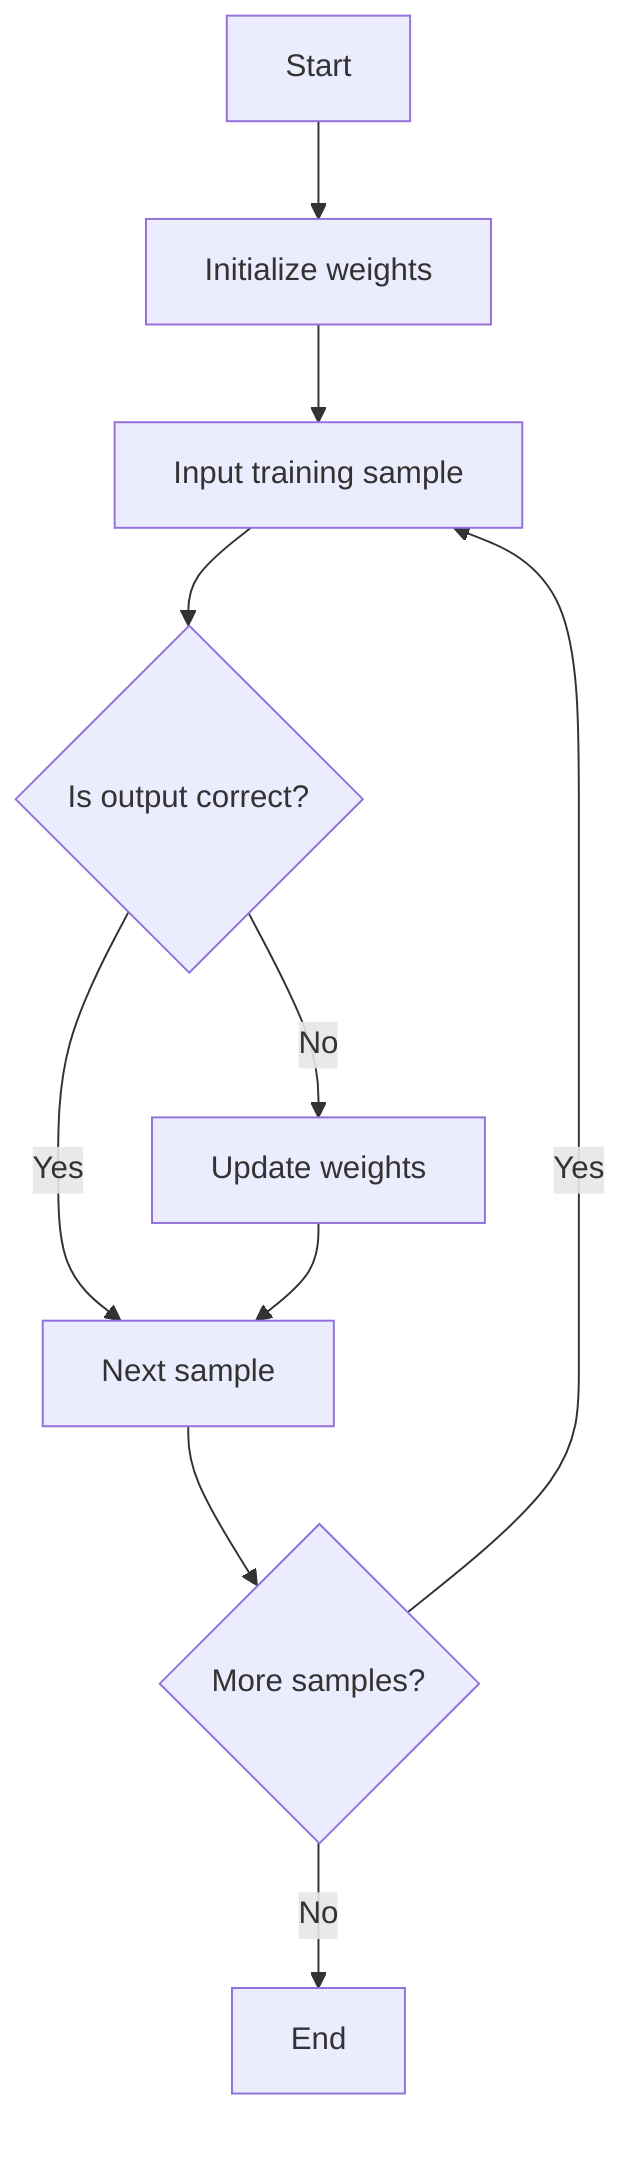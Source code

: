 graph TD
    A[Start] --> B[Initialize weights]
    B --> C[Input training sample]
    C --> D{Is output correct?}
    D -- Yes --> E[Next sample]
    D -- No --> F[Update weights]
    F --> E
    E --> G{More samples?}
    G -- Yes --> C
    G -- No --> H[End]
